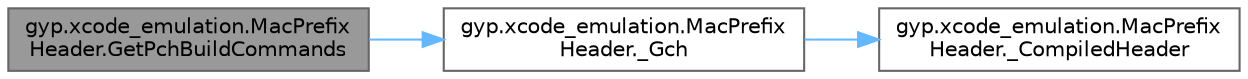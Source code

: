 digraph "gyp.xcode_emulation.MacPrefixHeader.GetPchBuildCommands"
{
 // LATEX_PDF_SIZE
  bgcolor="transparent";
  edge [fontname=Helvetica,fontsize=10,labelfontname=Helvetica,labelfontsize=10];
  node [fontname=Helvetica,fontsize=10,shape=box,height=0.2,width=0.4];
  rankdir="LR";
  Node1 [id="Node000001",label="gyp.xcode_emulation.MacPrefix\lHeader.GetPchBuildCommands",height=0.2,width=0.4,color="gray40", fillcolor="grey60", style="filled", fontcolor="black",tooltip=" "];
  Node1 -> Node2 [id="edge1_Node000001_Node000002",color="steelblue1",style="solid",tooltip=" "];
  Node2 [id="Node000002",label="gyp.xcode_emulation.MacPrefix\lHeader._Gch",height=0.2,width=0.4,color="grey40", fillcolor="white", style="filled",URL="$classgyp_1_1xcode__emulation_1_1_mac_prefix_header.html#a5ab1d1bf6bfab4b307a890cb0c8ffa56",tooltip=" "];
  Node2 -> Node3 [id="edge2_Node000002_Node000003",color="steelblue1",style="solid",tooltip=" "];
  Node3 [id="Node000003",label="gyp.xcode_emulation.MacPrefix\lHeader._CompiledHeader",height=0.2,width=0.4,color="grey40", fillcolor="white", style="filled",URL="$classgyp_1_1xcode__emulation_1_1_mac_prefix_header.html#a806d6ea8ca70a69635b41fe477e13e89",tooltip=" "];
}
